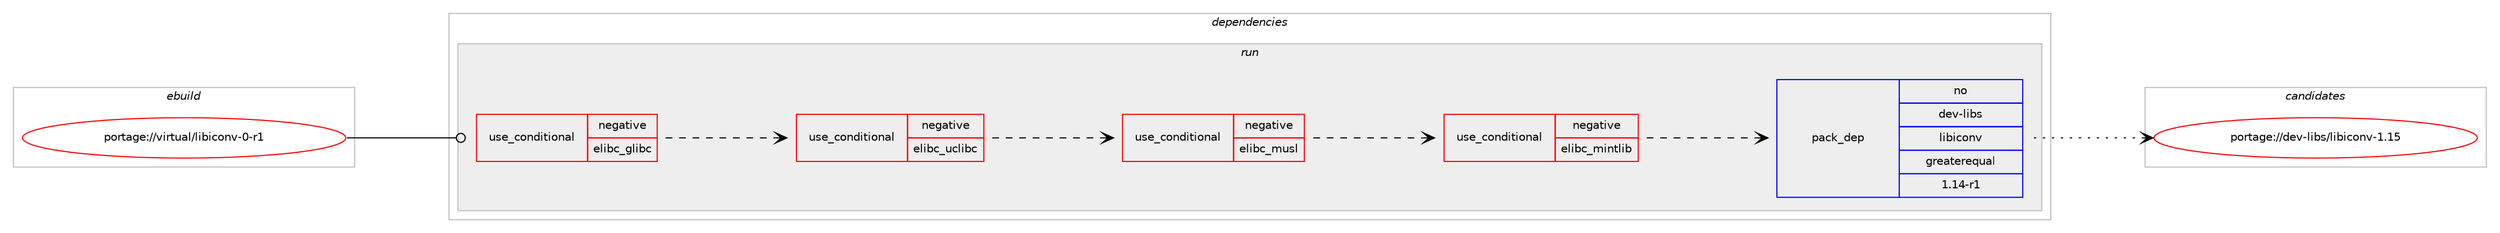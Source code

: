 digraph prolog {

# *************
# Graph options
# *************

newrank=true;
concentrate=true;
compound=true;
graph [rankdir=LR,fontname=Helvetica,fontsize=10,ranksep=1.5];#, ranksep=2.5, nodesep=0.2];
edge  [arrowhead=vee];
node  [fontname=Helvetica,fontsize=10];

# **********
# The ebuild
# **********

subgraph cluster_leftcol {
color=gray;
rank=same;
label=<<i>ebuild</i>>;
id [label="portage://virtual/libiconv-0-r1", color=red, width=4, href="../virtual/libiconv-0-r1.svg"];
}

# ****************
# The dependencies
# ****************

subgraph cluster_midcol {
color=gray;
label=<<i>dependencies</i>>;
subgraph cluster_compile {
fillcolor="#eeeeee";
style=filled;
label=<<i>compile</i>>;
}
subgraph cluster_compileandrun {
fillcolor="#eeeeee";
style=filled;
label=<<i>compile and run</i>>;
}
subgraph cluster_run {
fillcolor="#eeeeee";
style=filled;
label=<<i>run</i>>;
subgraph cond3025 {
dependency20639 [label=<<TABLE BORDER="0" CELLBORDER="1" CELLSPACING="0" CELLPADDING="4"><TR><TD ROWSPAN="3" CELLPADDING="10">use_conditional</TD></TR><TR><TD>negative</TD></TR><TR><TD>elibc_glibc</TD></TR></TABLE>>, shape=none, color=red];
subgraph cond3026 {
dependency20640 [label=<<TABLE BORDER="0" CELLBORDER="1" CELLSPACING="0" CELLPADDING="4"><TR><TD ROWSPAN="3" CELLPADDING="10">use_conditional</TD></TR><TR><TD>negative</TD></TR><TR><TD>elibc_uclibc</TD></TR></TABLE>>, shape=none, color=red];
subgraph cond3027 {
dependency20641 [label=<<TABLE BORDER="0" CELLBORDER="1" CELLSPACING="0" CELLPADDING="4"><TR><TD ROWSPAN="3" CELLPADDING="10">use_conditional</TD></TR><TR><TD>negative</TD></TR><TR><TD>elibc_musl</TD></TR></TABLE>>, shape=none, color=red];
subgraph cond3028 {
dependency20642 [label=<<TABLE BORDER="0" CELLBORDER="1" CELLSPACING="0" CELLPADDING="4"><TR><TD ROWSPAN="3" CELLPADDING="10">use_conditional</TD></TR><TR><TD>negative</TD></TR><TR><TD>elibc_mintlib</TD></TR></TABLE>>, shape=none, color=red];
subgraph pack17108 {
dependency20643 [label=<<TABLE BORDER="0" CELLBORDER="1" CELLSPACING="0" CELLPADDING="4" WIDTH="220"><TR><TD ROWSPAN="6" CELLPADDING="30">pack_dep</TD></TR><TR><TD WIDTH="110">no</TD></TR><TR><TD>dev-libs</TD></TR><TR><TD>libiconv</TD></TR><TR><TD>greaterequal</TD></TR><TR><TD>1.14-r1</TD></TR></TABLE>>, shape=none, color=blue];
}
dependency20642:e -> dependency20643:w [weight=20,style="dashed",arrowhead="vee"];
}
dependency20641:e -> dependency20642:w [weight=20,style="dashed",arrowhead="vee"];
}
dependency20640:e -> dependency20641:w [weight=20,style="dashed",arrowhead="vee"];
}
dependency20639:e -> dependency20640:w [weight=20,style="dashed",arrowhead="vee"];
}
id:e -> dependency20639:w [weight=20,style="solid",arrowhead="odot"];
}
}

# **************
# The candidates
# **************

subgraph cluster_choices {
rank=same;
color=gray;
label=<<i>candidates</i>>;

subgraph choice17108 {
color=black;
nodesep=1;
choice10010111845108105981154710810598105991111101184549464953 [label="portage://dev-libs/libiconv-1.15", color=red, width=4,href="../dev-libs/libiconv-1.15.svg"];
dependency20643:e -> choice10010111845108105981154710810598105991111101184549464953:w [style=dotted,weight="100"];
}
}

}
